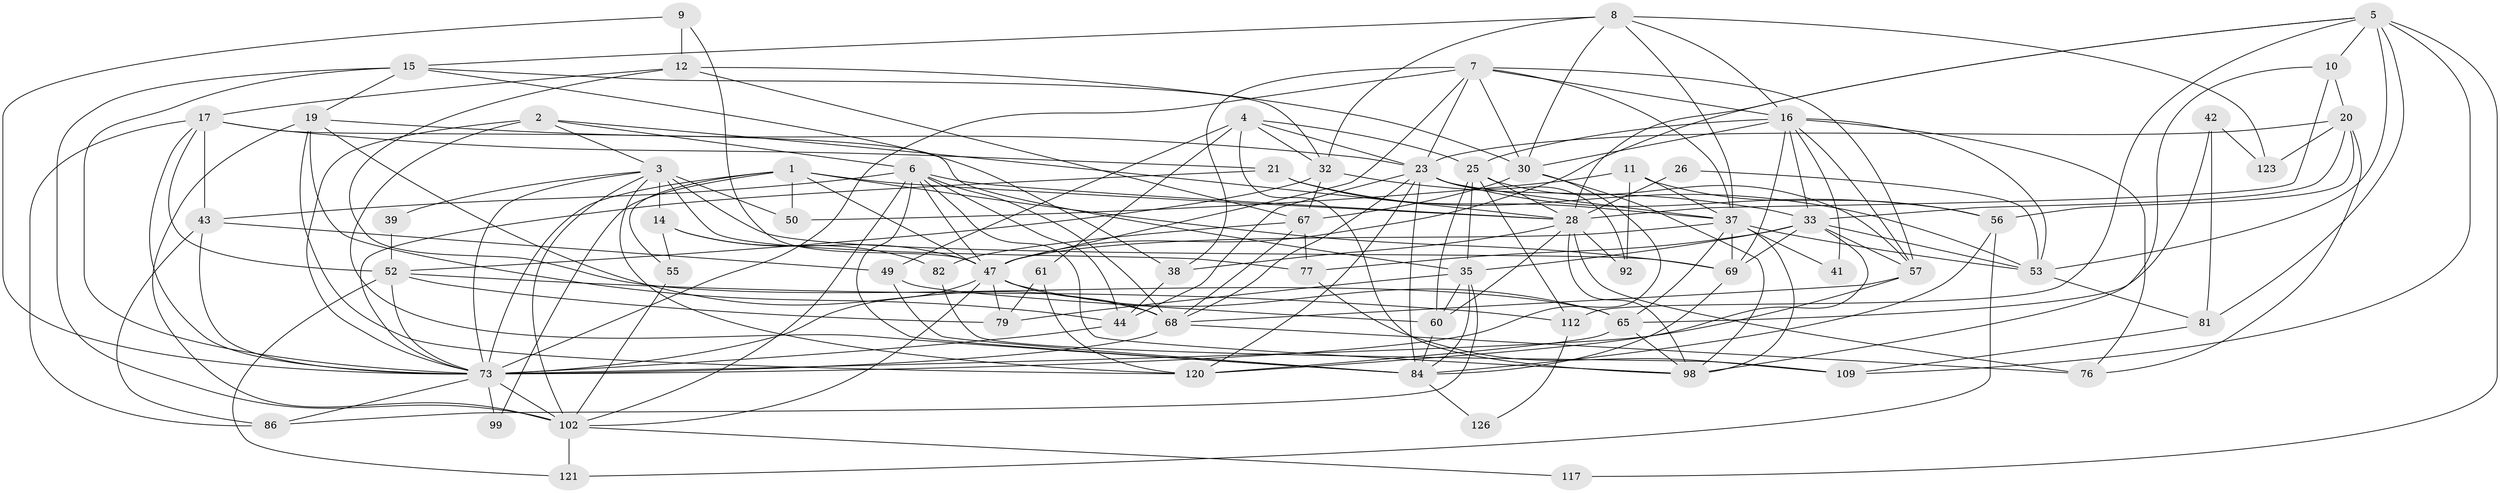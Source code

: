 // original degree distribution, {4: 0.34814814814814815, 5: 0.11851851851851852, 3: 0.21481481481481482, 6: 0.1111111111111111, 2: 0.16296296296296298, 8: 0.007407407407407408, 7: 0.014814814814814815, 9: 0.007407407407407408, 10: 0.014814814814814815}
// Generated by graph-tools (version 1.1) at 2025/14/03/09/25 04:14:59]
// undirected, 67 vertices, 193 edges
graph export_dot {
graph [start="1"]
  node [color=gray90,style=filled];
  1 [super="+22+40"];
  2 [super="+89"];
  3 [super="+18"];
  4 [super="+125"];
  5 [super="+122"];
  6 [super="+83+29"];
  7 [super="+34"];
  8 [super="+13+75"];
  9;
  10;
  11 [super="+131"];
  12 [super="+66"];
  14;
  15 [super="+48"];
  16 [super="+62+45"];
  17 [super="+118+97"];
  19 [super="+24"];
  20 [super="+64"];
  21 [super="+135"];
  23 [super="+78+27"];
  25 [super="+31+96"];
  26;
  28 [super="+46+36+85"];
  30 [super="+51"];
  32 [super="+93+59"];
  33 [super="+105+116"];
  35 [super="+101"];
  37 [super="+108"];
  38;
  39;
  41;
  42;
  43 [super="+94"];
  44 [super="+124"];
  47 [super="+58+74"];
  49;
  50;
  52 [super="+70+72"];
  53 [super="+63+128"];
  55;
  56 [super="+133"];
  57 [super="+110"];
  60 [super="+71"];
  61;
  65 [super="+106"];
  67 [super="+87"];
  68 [super="+80"];
  69;
  73 [super="+127+113"];
  76;
  77;
  79;
  81;
  82;
  84 [super="+119+100+88"];
  86;
  92;
  98 [super="+107"];
  99;
  102;
  109;
  112;
  117;
  120;
  121;
  123;
  126;
  1 -- 69;
  1 -- 99;
  1 -- 50;
  1 -- 55;
  1 -- 47;
  1 -- 28;
  1 -- 73;
  2 -- 73;
  2 -- 3;
  2 -- 84 [weight=2];
  2 -- 28;
  2 -- 6;
  3 -- 102;
  3 -- 69 [weight=2];
  3 -- 50;
  3 -- 77 [weight=2];
  3 -- 39;
  3 -- 14;
  3 -- 120;
  3 -- 73;
  4 -- 25;
  4 -- 23;
  4 -- 49;
  4 -- 98;
  4 -- 61;
  4 -- 32;
  5 -- 47;
  5 -- 53;
  5 -- 112;
  5 -- 81;
  5 -- 117;
  5 -- 10;
  5 -- 109;
  5 -- 28;
  6 -- 68;
  6 -- 98;
  6 -- 102;
  6 -- 44;
  6 -- 84;
  6 -- 28;
  6 -- 43 [weight=2];
  6 -- 47;
  7 -- 57;
  7 -- 38;
  7 -- 30;
  7 -- 37;
  7 -- 16;
  7 -- 23;
  7 -- 73;
  7 -- 47;
  8 -- 30 [weight=2];
  8 -- 123;
  8 -- 15;
  8 -- 37;
  8 -- 16 [weight=2];
  8 -- 32;
  9 -- 73;
  9 -- 12;
  9 -- 47;
  10 -- 28;
  10 -- 98;
  10 -- 20;
  11 -- 50;
  11 -- 56;
  11 -- 92;
  11 -- 37;
  12 -- 65;
  12 -- 30;
  12 -- 67;
  12 -- 17;
  14 -- 82;
  14 -- 55;
  14 -- 47;
  15 -- 38;
  15 -- 32;
  15 -- 73;
  15 -- 19;
  15 -- 102;
  16 -- 30;
  16 -- 25;
  16 -- 69;
  16 -- 41;
  16 -- 76;
  16 -- 57;
  16 -- 33;
  16 -- 53;
  17 -- 43;
  17 -- 86;
  17 -- 35;
  17 -- 52;
  17 -- 21;
  17 -- 73;
  19 -- 68;
  19 -- 102;
  19 -- 23;
  19 -- 120;
  19 -- 44;
  20 -- 76;
  20 -- 123;
  20 -- 56;
  20 -- 23 [weight=2];
  20 -- 33;
  21 -- 53;
  21 -- 37;
  21 -- 73;
  23 -- 44;
  23 -- 84;
  23 -- 68;
  23 -- 37;
  23 -- 120;
  23 -- 56;
  23 -- 92;
  25 -- 60;
  25 -- 57;
  25 -- 112;
  25 -- 35;
  25 -- 28;
  26 -- 53;
  26 -- 28;
  28 -- 76;
  28 -- 98;
  28 -- 38;
  28 -- 92;
  28 -- 60;
  30 -- 73;
  30 -- 98;
  30 -- 67;
  32 -- 52;
  32 -- 67;
  32 -- 33;
  33 -- 77;
  33 -- 120;
  33 -- 35;
  33 -- 69;
  33 -- 53;
  33 -- 57;
  35 -- 79;
  35 -- 60;
  35 -- 84;
  35 -- 86;
  37 -- 69;
  37 -- 65;
  37 -- 41;
  37 -- 98;
  37 -- 53;
  37 -- 47;
  38 -- 44;
  39 -- 52;
  42 -- 81;
  42 -- 123;
  42 -- 65;
  43 -- 86;
  43 -- 49;
  43 -- 73;
  44 -- 73;
  47 -- 73;
  47 -- 65;
  47 -- 68;
  47 -- 102;
  47 -- 79;
  49 -- 60;
  49 -- 84;
  52 -- 121;
  52 -- 112;
  52 -- 79;
  52 -- 73;
  53 -- 81;
  55 -- 102;
  56 -- 121;
  56 -- 84;
  57 -- 68;
  57 -- 73;
  60 -- 84;
  61 -- 79;
  61 -- 120;
  65 -- 98;
  65 -- 120;
  67 -- 68;
  67 -- 82;
  67 -- 77;
  68 -- 76;
  68 -- 73 [weight=2];
  69 -- 84;
  73 -- 102;
  73 -- 99;
  73 -- 86;
  77 -- 109;
  81 -- 109;
  82 -- 109;
  84 -- 126;
  102 -- 117;
  102 -- 121;
  112 -- 126;
}
